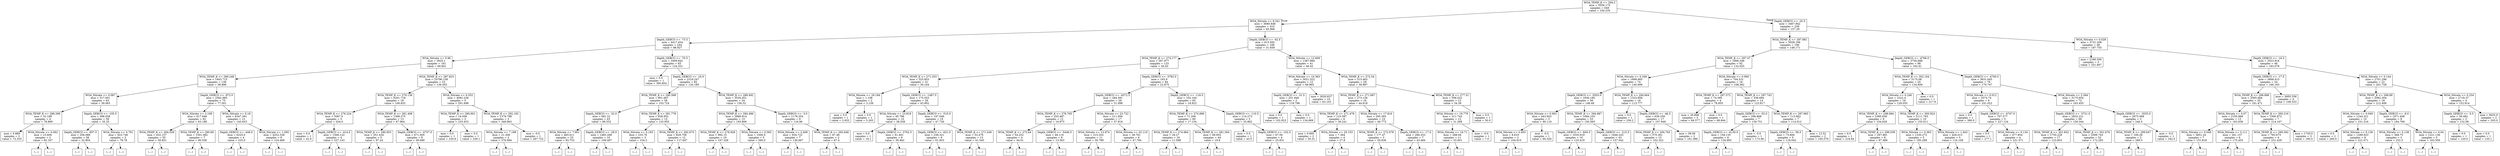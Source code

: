 digraph Tree {
node [shape=box] ;
0 [label="WOA_TEMP_K <= 294.2\nmse = 5556.175\nsamples = 649\nvalue = 100.235"] ;
1 [label="WOA_Nitrate <= 8.341\nmse = 3680.848\nsamples = 410\nvalue = 65.966"] ;
0 -> 1 [labeldistance=2.5, labelangle=45, headlabel="True"] ;
2 [label="Depth_GEBCO <= -73.5\nmse = 4417.454\nsamples = 244\nvalue = 88.927"] ;
1 -> 2 ;
3 [label="WOA_Nitrate <= 5.96\nmse = 3925.1\nsamples = 161\nvalue = 69.941"] ;
2 -> 3 ;
4 [label="WOA_TEMP_K <= 289.248\nmse = 1943.715\nsamples = 138\nvalue = 58.896"] ;
3 -> 4 ;
5 [label="WOA_Nitrate <= 0.087\nmse = 517.951\nsamples = 63\nvalue = 39.063"] ;
4 -> 5 ;
6 [label="WOA_TEMP_K <= 288.299\nmse = 32.188\nsamples = 4\nvalue = 78.889"] ;
5 -> 6 ;
7 [label="mse = 0.889\nsamples = 2\nvalue = 72.333"] ;
6 -> 7 ;
8 [label="WOA_Nitrate <= 0.062\nmse = 15.606\nsamples = 2\nvalue = 82.167"] ;
6 -> 8 ;
9 [label="(...)"] ;
8 -> 9 ;
10 [label="(...)"] ;
8 -> 10 ;
11 [label="Depth_GEBCO <= -105.5\nmse = 398.058\nsamples = 59\nvalue = 35.25"] ;
5 -> 11 ;
12 [label="Depth_GEBCO <= -857.5\nmse = 256.089\nsamples = 56\nvalue = 32.804"] ;
11 -> 12 ;
13 [label="(...)"] ;
12 -> 13 ;
70 [label="(...)"] ;
12 -> 70 ;
99 [label="WOA_Nitrate <= 0.791\nmse = 923.746\nsamples = 3\nvalue = 78.78"] ;
11 -> 99 ;
100 [label="(...)"] ;
99 -> 100 ;
101 [label="(...)"] ;
99 -> 101 ;
104 [label="Depth_GEBCO <= -972.0\nmse = 2562.985\nsamples = 75\nvalue = 77.301"] ;
4 -> 104 ;
105 [label="WOA_Nitrate <= 3.108\nmse = 617.946\nsamples = 62\nvalue = 63.188"] ;
104 -> 105 ;
106 [label="WOA_TEMP_K <= 294.028\nmse = 432.157\nsamples = 55\nvalue = 59.851"] ;
105 -> 106 ;
107 [label="(...)"] ;
106 -> 107 ;
200 [label="(...)"] ;
106 -> 200 ;
201 [label="WOA_TEMP_K <= 290.69\nmse = 1301.082\nsamples = 7\nvalue = 90.556"] ;
105 -> 201 ;
202 [label="(...)"] ;
201 -> 202 ;
203 [label="(...)"] ;
201 -> 203 ;
214 [label="WOA_Nitrate <= 0.18\nmse = 6347.391\nsamples = 13\nvalue = 145.633"] ;
104 -> 214 ;
215 [label="Depth_GEBCO <= -448.0\nmse = 6225.0\nsamples = 4\nvalue = 225.0"] ;
214 -> 215 ;
216 [label="(...)"] ;
215 -> 216 ;
217 [label="(...)"] ;
215 -> 217 ;
220 [label="WOA_Nitrate <= 1.095\nmse = 4252.338\nsamples = 9\nvalue = 124.469"] ;
214 -> 220 ;
221 [label="(...)"] ;
220 -> 221 ;
230 [label="(...)"] ;
220 -> 230 ;
233 [label="WOA_TEMP_K <= 287.823\nmse = 10796.158\nsamples = 23\nvalue = 139.455"] ;
3 -> 233 ;
234 [label="WOA_TEMP_K <= 279.138\nmse = 6201.718\nsamples = 18\nvalue = 106.832"] ;
233 -> 234 ;
235 [label="WOA_TEMP_K <= 276.224\nmse = 5067.0\nsamples = 5\nvalue = 204.0"] ;
234 -> 235 ;
236 [label="mse = 0.0\nsamples = 1\nvalue = 42.0"] ;
235 -> 236 ;
237 [label="Depth_GEBCO <= -414.5\nmse = 1506.122\nsamples = 4\nvalue = 227.143"] ;
235 -> 237 ;
238 [label="(...)"] ;
237 -> 238 ;
241 [label="(...)"] ;
237 -> 241 ;
242 [label="WOA_TEMP_K <= 281.408\nmse = 1368.275\nsamples = 13\nvalue = 67.964"] ;
234 -> 242 ;
243 [label="WOA_TEMP_K <= 280.953\nmse = 351.434\nsamples = 5\nvalue = 97.24"] ;
242 -> 243 ;
244 [label="(...)"] ;
243 -> 244 ;
247 [label="(...)"] ;
243 -> 247 ;
252 [label="Depth_GEBCO <= -4757.0\nmse = 671.005\nsamples = 8\nvalue = 38.689"] ;
242 -> 252 ;
253 [label="(...)"] ;
252 -> 253 ;
254 [label="(...)"] ;
252 -> 254 ;
263 [label="WOA_Nitrate <= 6.552\nmse = 4092.236\nsamples = 5\nvalue = 291.698"] ;
233 -> 263 ;
264 [label="WOA_TEMP_K <= 290.901\nmse = 16.056\nsamples = 2\nvalue = 233.433"] ;
263 -> 264 ;
265 [label="mse = 0.0\nsamples = 1\nvalue = 230.6"] ;
264 -> 265 ;
266 [label="mse = 0.0\nsamples = 1\nvalue = 239.1"] ;
264 -> 266 ;
267 [label="WOA_TEMP_K <= 292.192\nmse = 1378.798\nsamples = 3\nvalue = 349.963"] ;
263 -> 267 ;
268 [label="WOA_Nitrate <= 7.188\nmse = 21.306\nsamples = 2\nvalue = 376.084"] ;
267 -> 268 ;
269 [label="(...)"] ;
268 -> 269 ;
270 [label="(...)"] ;
268 -> 270 ;
271 [label="mse = -0.0\nsamples = 1\nvalue = 297.722"] ;
267 -> 271 ;
272 [label="Depth_GEBCO <= -70.5\nmse = 3409.942\nsamples = 83\nvalue = 124.331"] ;
2 -> 272 ;
273 [label="mse = 0.0\nsamples = 1\nvalue = 395.854"] ;
272 -> 273 ;
274 [label="Depth_GEBCO <= -16.0\nmse = 2319.247\nsamples = 82\nvalue = 120.185"] ;
272 -> 274 ;
275 [label="WOA_TEMP_K <= 290.568\nmse = 901.667\nsamples = 58\nvalue = 103.724"] ;
274 -> 275 ;
276 [label="Depth_GEBCO <= -32.0\nmse = 681.22\nsamples = 43\nvalue = 96.532"] ;
275 -> 276 ;
277 [label="WOA_Nitrate <= 7.661\nmse = 465.611\nsamples = 33\nvalue = 93.753"] ;
276 -> 277 ;
278 [label="(...)"] ;
277 -> 278 ;
331 [label="(...)"] ;
277 -> 331 ;
332 [label="Depth_GEBCO <= -29.0\nmse = 1483.268\nsamples = 10\nvalue = 109.497"] ;
276 -> 332 ;
333 [label="(...)"] ;
332 -> 333 ;
338 [label="(...)"] ;
332 -> 338 ;
351 [label="WOA_TEMP_K <= 291.778\nmse = 928.952\nsamples = 15\nvalue = 125.955"] ;
275 -> 351 ;
352 [label="WOA_Nitrate <= 0.193\nmse = 233.76\nsamples = 3\nvalue = 154.2"] ;
351 -> 352 ;
353 [label="(...)"] ;
352 -> 353 ;
354 [label="(...)"] ;
352 -> 354 ;
357 [label="WOA_TEMP_K <= 292.675\nmse = 829.758\nsamples = 12\nvalue = 117.647"] ;
351 -> 357 ;
358 [label="(...)"] ;
357 -> 358 ;
361 [label="(...)"] ;
357 -> 361 ;
366 [label="WOA_TEMP_K <= 289.492\nmse = 3530.451\nsamples = 24\nvalue = 156.32"] ;
274 -> 366 ;
367 [label="WOA_TEMP_K <= 284.496\nmse = 2889.914\nsamples = 15\nvalue = 193.806"] ;
366 -> 367 ;
368 [label="WOA_TEMP_K <= 278.928\nmse = 992.15\nsamples = 10\nvalue = 167.328"] ;
367 -> 368 ;
369 [label="(...)"] ;
368 -> 369 ;
380 [label="(...)"] ;
368 -> 380 ;
385 [label="WOA_Nitrate <= 0.583\nmse = 1500.0\nsamples = 5\nvalue = 260.0"] ;
367 -> 385 ;
386 [label="(...)"] ;
385 -> 386 ;
389 [label="(...)"] ;
385 -> 389 ;
390 [label="Depth_GEBCO <= -3.0\nmse = 1178.354\nsamples = 9\nvalue = 116.96"] ;
366 -> 390 ;
391 [label="WOA_Nitrate <= 2.408\nmse = 934.722\nsamples = 7\nvalue = 136.667"] ;
390 -> 391 ;
392 [label="(...)"] ;
391 -> 392 ;
399 [label="(...)"] ;
391 -> 399 ;
404 [label="WOA_TEMP_K <= 292.648\nmse = 87.48\nsamples = 2\nvalue = 87.4"] ;
390 -> 404 ;
405 [label="(...)"] ;
404 -> 405 ;
406 [label="(...)"] ;
404 -> 406 ;
407 [label="Depth_GEBCO <= -62.0\nmse = 615.592\nsamples = 166\nvalue = 31.659"] ;
1 -> 407 ;
408 [label="WOA_TEMP_K <= 274.177\nmse = 267.977\nsamples = 125\nvalue = 26.43"] ;
407 -> 408 ;
409 [label="WOA_TEMP_K <= 271.333\nmse = 325.853\nsamples = 31\nvalue = 39.164"] ;
408 -> 409 ;
410 [label="WOA_Nitrate <= 29.184\nmse = 1.108\nsamples = 2\nvalue = 3.158"] ;
409 -> 410 ;
411 [label="mse = 0.0\nsamples = 1\nvalue = 2.632"] ;
410 -> 411 ;
412 [label="mse = 0.0\nsamples = 1\nvalue = 5.263"] ;
410 -> 412 ;
413 [label="Depth_GEBCO <= -1487.5\nmse = 175.553\nsamples = 29\nvalue = 43.902"] ;
409 -> 413 ;
414 [label="WOA_Nitrate <= 23.818\nmse = 85.786\nsamples = 10\nvalue = 38.038"] ;
413 -> 414 ;
415 [label="mse = 0.0\nsamples = 1\nvalue = 18.1"] ;
414 -> 415 ;
416 [label="Depth_GEBCO <= -2762.5\nmse = 61.491\nsamples = 9\nvalue = 39.462"] ;
414 -> 416 ;
417 [label="(...)"] ;
416 -> 417 ;
428 [label="(...)"] ;
416 -> 428 ;
433 [label="Depth_GEBCO <= -510.0\nmse = 197.049\nsamples = 19\nvalue = 47.726"] ;
413 -> 433 ;
434 [label="Depth_GEBCO <= -631.0\nmse = 238.321\nsamples = 6\nvalue = 61.853"] ;
433 -> 434 ;
435 [label="(...)"] ;
434 -> 435 ;
442 [label="(...)"] ;
434 -> 442 ;
445 [label="WOA_TEMP_K <= 271.436\nmse = 53.479\nsamples = 13\nvalue = 41.545"] ;
433 -> 445 ;
446 [label="(...)"] ;
445 -> 446 ;
447 [label="(...)"] ;
445 -> 447 ;
464 [label="Depth_GEBCO <= -3782.0\nmse = 193.9\nsamples = 94\nvalue = 22.875"] ;
408 -> 464 ;
465 [label="Depth_GEBCO <= -4572.5\nmse = 284.591\nsamples = 29\nvalue = 31.098"] ;
464 -> 465 ;
466 [label="WOA_TEMP_K <= 276.765\nmse = 203.487\nsamples = 12\nvalue = 19.973"] ;
465 -> 466 ;
467 [label="WOA_TEMP_K <= 275.64\nmse = 54.252\nsamples = 4\nvalue = 44.01"] ;
466 -> 467 ;
468 [label="(...)"] ;
467 -> 468 ;
473 [label="(...)"] ;
467 -> 473 ;
474 [label="Depth_GEBCO <= -5446.5\nmse = 48.119\nsamples = 8\nvalue = 13.563"] ;
466 -> 474 ;
475 [label="(...)"] ;
474 -> 475 ;
476 [label="(...)"] ;
474 -> 476 ;
489 [label="WOA_Nitrate <= 23.722\nmse = 211.956\nsamples = 17\nvalue = 37.916"] ;
465 -> 489 ;
490 [label="WOA_Nitrate <= 13.974\nmse = 215.202\nsamples = 11\nvalue = 30.789"] ;
489 -> 490 ;
491 [label="(...)"] ;
490 -> 491 ;
496 [label="(...)"] ;
490 -> 496 ;
511 [label="WOA_Nitrate <= 25.119\nmse = 39.761\nsamples = 6\nvalue = 47.784"] ;
489 -> 511 ;
512 [label="(...)"] ;
511 -> 512 ;
517 [label="(...)"] ;
511 -> 517 ;
522 [label="Depth_GEBCO <= -118.5\nmse = 102.164\nsamples = 65\nvalue = 18.922"] ;
464 -> 522 ;
523 [label="WOA_TEMP_K <= 274.999\nmse = 71.206\nsamples = 60\nvalue = 17.154"] ;
522 -> 523 ;
524 [label="WOA_TEMP_K <= 274.964\nmse = 28.27\nsamples = 16\nvalue = 11.598"] ;
523 -> 524 ;
525 [label="(...)"] ;
524 -> 525 ;
552 [label="(...)"] ;
524 -> 552 ;
553 [label="WOA_TEMP_K <= 281.564\nmse = 69.952\nsamples = 44\nvalue = 19.8"] ;
523 -> 553 ;
554 [label="(...)"] ;
553 -> 554 ;
575 [label="(...)"] ;
553 -> 575 ;
602 [label="Depth_GEBCO <= -110.5\nmse = 114.273\nsamples = 5\nvalue = 33.862"] ;
522 -> 602 ;
603 [label="mse = 0.0\nsamples = 1\nvalue = 43.5"] ;
602 -> 603 ;
604 [label="Depth_GEBCO <= -102.5\nmse = 67.59\nsamples = 4\nvalue = 25.831"] ;
602 -> 604 ;
605 [label="(...)"] ;
604 -> 605 ;
608 [label="(...)"] ;
604 -> 608 ;
611 [label="WOA_Nitrate <= 12.609\nmse = 1387.984\nsamples = 41\nvalue = 49.42"] ;
407 -> 611 ;
612 [label="WOA_Nitrate <= 10.363\nmse = 3021.322\nsamples = 12\nvalue = 68.965"] ;
611 -> 612 ;
613 [label="Depth_GEBCO <= -31.5\nmse = 251.948\nsamples = 2\nvalue = 118.796"] ;
612 -> 613 ;
614 [label="mse = 0.0\nsamples = 1\nvalue = 102.923"] ;
613 -> 614 ;
615 [label="mse = 0.0\nsamples = 1\nvalue = 134.669"] ;
613 -> 615 ;
616 [label="mse = 3020.637\nsamples = 10\nvalue = 63.103"] ;
612 -> 616 ;
617 [label="WOA_TEMP_K <= 272.54\nmse = 315.463\nsamples = 29\nvalue = 39.897"] ;
611 -> 617 ;
618 [label="WOA_TEMP_K <= 271.687\nmse = 273.126\nsamples = 16\nvalue = 44.618"] ;
617 -> 618 ;
619 [label="WOA_TEMP_K <= 271.478\nmse = 123.587\nsamples = 6\nvalue = 36.241"] ;
618 -> 619 ;
620 [label="mse = 0.605\nsamples = 2\nvalue = 50.31"] ;
619 -> 620 ;
621 [label="WOA_Nitrate <= 20.153\nmse = 7.364\nsamples = 4\nvalue = 27.8"] ;
619 -> 621 ;
622 [label="(...)"] ;
621 -> 622 ;
623 [label="(...)"] ;
621 -> 623 ;
624 [label="WOA_Nitrate <= 17.816\nmse = 295.393\nsamples = 10\nvalue = 49.773"] ;
618 -> 624 ;
625 [label="WOA_TEMP_K <= 272.078\nmse = 177.47\nsamples = 3\nvalue = 59.836"] ;
624 -> 625 ;
626 [label="(...)"] ;
625 -> 626 ;
627 [label="(...)"] ;
625 -> 627 ;
628 [label="Depth_GEBCO <= -17.0\nmse = 266.253\nsamples = 7\nvalue = 43.484"] ;
624 -> 628 ;
629 [label="(...)"] ;
628 -> 629 ;
632 [label="(...)"] ;
628 -> 632 ;
633 [label="WOA_TEMP_K <= 277.51\nmse = 308.522\nsamples = 13\nvalue = 34.39"] ;
617 -> 633 ;
634 [label="WOA_Nitrate <= 19.779\nmse = 311.743\nsamples = 12\nvalue = 31.268"] ;
633 -> 634 ;
635 [label="WOA_Nitrate <= 16.71\nmse = 288.94\nsamples = 11\nvalue = 33.001"] ;
634 -> 635 ;
636 [label="(...)"] ;
635 -> 636 ;
637 [label="(...)"] ;
635 -> 637 ;
638 [label="mse = -0.0\nsamples = 1\nvalue = 7.0"] ;
634 -> 638 ;
639 [label="mse = 0.0\nsamples = 1\nvalue = 50.0"] ;
633 -> 639 ;
640 [label="Depth_GEBCO <= -25.5\nmse = 3467.942\nsamples = 239\nvalue = 157.29"] ;
0 -> 640 [labeldistance=2.5, labelangle=-45, headlabel="False"] ;
641 [label="WOA_TEMP_K <= 297.981\nmse = 3028.199\nsamples = 190\nvalue = 148.171"] ;
640 -> 641 ;
642 [label="WOA_TEMP_K <= 297.47\nmse = 1806.348\nsamples = 92\nvalue = 132.925"] ;
641 -> 642 ;
643 [label="WOA_Nitrate <= 0.349\nmse = 1899.905\nsamples = 74\nvalue = 140.006"] ;
642 -> 643 ;
644 [label="Depth_GEBCO <= -5053.0\nmse = 1830.185\nsamples = 56\nvalue = 146.49"] ;
643 -> 644 ;
645 [label="WOA_Nitrate <= 0.063\nmse = 443.603\nsamples = 3\nvalue = 90.119"] ;
644 -> 645 ;
646 [label="WOA_Nitrate <= 0.003\nmse = 8.619\nsamples = 2\nvalue = 104.915"] ;
645 -> 646 ;
647 [label="(...)"] ;
646 -> 647 ;
648 [label="(...)"] ;
646 -> 648 ;
649 [label="mse = -0.0\nsamples = 1\nvalue = 60.526"] ;
645 -> 649 ;
650 [label="WOA_TEMP_K <= 294.987\nmse = 1684.103\nsamples = 53\nvalue = 150.565"] ;
644 -> 650 ;
651 [label="Depth_GEBCO <= -845.5\nmse = 1035.919\nsamples = 10\nvalue = 125.419"] ;
650 -> 651 ;
652 [label="(...)"] ;
651 -> 652 ;
661 [label="(...)"] ;
651 -> 661 ;
666 [label="Depth_GEBCO <= -215.5\nmse = 1646.243\nsamples = 43\nvalue = 157.042"] ;
650 -> 666 ;
667 [label="(...)"] ;
666 -> 667 ;
704 [label="(...)"] ;
666 -> 704 ;
735 [label="WOA_TEMP_K <= 294.664\nmse = 1323.958\nsamples = 18\nvalue = 113.777"] ;
643 -> 735 ;
736 [label="mse = 0.0\nsamples = 1\nvalue = 236.2"] ;
735 -> 736 ;
737 [label="Depth_GEBCO <= -46.5\nmse = 639.339\nsamples = 17\nvalue = 107.948"] ;
735 -> 737 ;
738 [label="WOA_TEMP_K <= 294.763\nmse = 370.361\nsamples = 15\nvalue = 102.322"] ;
737 -> 738 ;
739 [label="(...)"] ;
738 -> 739 ;
740 [label="(...)"] ;
738 -> 740 ;
765 [label="mse = 38.09\nsamples = 2\nvalue = 161.389"] ;
737 -> 765 ;
766 [label="WOA_Nitrate <= 0.069\nmse = 704.531\nsamples = 18\nvalue = 108.362"] ;
642 -> 766 ;
767 [label="WOA_TEMP_K <= 297.572\nmse = 74.395\nsamples = 4\nvalue = 78.855"] ;
766 -> 767 ;
768 [label="mse = 26.896\nsamples = 3\nvalue = 84.577"] ;
767 -> 768 ;
769 [label="mse = 0.0\nsamples = 1\nvalue = 68.844"] ;
767 -> 769 ;
770 [label="WOA_TEMP_K <= 297.743\nmse = 339.694\nsamples = 14\nvalue = 123.817"] ;
766 -> 770 ;
771 [label="Depth_GEBCO <= -52.0\nmse = 296.868\nsamples = 7\nvalue = 139.751"] ;
770 -> 771 ;
772 [label="Depth_GEBCO <= -4130.0\nmse = 158.135\nsamples = 6\nvalue = 134.993"] ;
771 -> 772 ;
773 [label="(...)"] ;
772 -> 773 ;
774 [label="(...)"] ;
772 -> 774 ;
781 [label="mse = -0.0\nsamples = 1\nvalue = 173.06"] ;
771 -> 781 ;
782 [label="WOA_TEMP_K <= 297.965\nmse = 113.662\nsamples = 7\nvalue = 114.012"] ;
770 -> 782 ;
783 [label="Depth_GEBCO <= -58.0\nmse = 73.606\nsamples = 5\nvalue = 118.042"] ;
782 -> 783 ;
784 [label="(...)"] ;
783 -> 784 ;
789 [label="(...)"] ;
783 -> 789 ;
792 [label="mse = 12.52\nsamples = 2\nvalue = 100.576"] ;
782 -> 792 ;
793 [label="Depth_GEBCO <= -4766.0\nmse = 3756.688\nsamples = 98\nvalue = 162.61"] ;
641 -> 793 ;
794 [label="WOA_TEMP_K <= 302.164\nmse = 3175.08\nsamples = 20\nvalue = 134.609"] ;
793 -> 794 ;
795 [label="WOA_Nitrate <= 0.246\nmse = 2222.4\nsamples = 19\nvalue = 129.055"] ;
794 -> 795 ;
796 [label="WOA_TEMP_K <= 298.684\nmse = 1095.659\nsamples = 9\nvalue = 104.626"] ;
795 -> 796 ;
797 [label="mse = 0.0\nsamples = 1\nvalue = 218.84"] ;
796 -> 797 ;
798 [label="WOA_TEMP_K <= 299.039\nmse = 297.881\nsamples = 8\nvalue = 97.488"] ;
796 -> 798 ;
799 [label="(...)"] ;
798 -> 799 ;
800 [label="(...)"] ;
798 -> 800 ;
811 [label="WOA_TEMP_K <= 300.924\nmse = 2111.793\nsamples = 10\nvalue = 155.011"] ;
795 -> 811 ;
812 [label="WOA_Nitrate <= 0.363\nmse = 1330.272\nsamples = 5\nvalue = 185.269"] ;
811 -> 812 ;
813 [label="(...)"] ;
812 -> 813 ;
816 [label="(...)"] ;
812 -> 816 ;
821 [label="WOA_Nitrate <= 1.943\nmse = 426.013\nsamples = 5\nvalue = 116.108"] ;
811 -> 821 ;
822 [label="(...)"] ;
821 -> 822 ;
827 [label="(...)"] ;
821 -> 827 ;
830 [label="mse = 0.0\nsamples = 1\nvalue = 317.9"] ;
794 -> 830 ;
831 [label="Depth_GEBCO <= -4700.5\nmse = 3631.645\nsamples = 78\nvalue = 170.747"] ;
793 -> 831 ;
832 [label="WOA_Nitrate <= 0.012\nmse = 2574.74\nsamples = 6\nvalue = 241.022"] ;
831 -> 832 ;
833 [label="mse = 0.0\nsamples = 1\nvalue = 380.0"] ;
832 -> 833 ;
834 [label="Depth_GEBCO <= -4747.0\nmse = 707.577\nsamples = 5\nvalue = 227.124"] ;
832 -> 834 ;
835 [label="mse = 0.0\nsamples = 1\nvalue = 277.1"] ;
834 -> 835 ;
836 [label="WOA_Nitrate <= 0.134\nmse = 477.854\nsamples = 4\nvalue = 221.571"] ;
834 -> 836 ;
837 [label="(...)"] ;
836 -> 837 ;
838 [label="(...)"] ;
836 -> 838 ;
843 [label="WOA_Nitrate <= 2.584\nmse = 3175.654\nsamples = 72\nvalue = 163.455"] ;
831 -> 843 ;
844 [label="Depth_GEBCO <= -3721.0\nmse = 2832.221\nsamples = 69\nvalue = 159.344"] ;
843 -> 844 ;
845 [label="WOA_TEMP_K <= 301.852\nmse = 1750.228\nsamples = 17\nvalue = 123.853"] ;
844 -> 845 ;
846 [label="(...)"] ;
845 -> 846 ;
871 [label="(...)"] ;
845 -> 871 ;
878 [label="WOA_TEMP_K <= 301.676\nmse = 2599.743\nsamples = 52\nvalue = 172.293"] ;
844 -> 878 ;
879 [label="(...)"] ;
878 -> 879 ;
946 [label="(...)"] ;
878 -> 946 ;
959 [label="Depth_GEBCO <= -3535.0\nmse = 2875.068\nsamples = 3\nvalue = 246.5"] ;
843 -> 959 ;
960 [label="WOA_TEMP_K <= 299.647\nmse = 169.28\nsamples = 2\nvalue = 289.5"] ;
959 -> 960 ;
961 [label="(...)"] ;
960 -> 961 ;
962 [label="(...)"] ;
960 -> 962 ;
963 [label="mse = -0.0\nsamples = 1\nvalue = 182.0"] ;
959 -> 963 ;
964 [label="WOA_Nitrate <= 0.029\nmse = 3731.208\nsamples = 49\nvalue = 187.755"] ;
640 -> 964 ;
965 [label="mse = 2180.556\nsamples = 3\nvalue = 251.667"] ;
964 -> 965 ;
966 [label="Depth_GEBCO <= -16.5\nmse = 3523.916\nsamples = 46\nvalue = 183.078"] ;
964 -> 966 ;
967 [label="Depth_GEBCO <= -17.5\nmse = 3668.415\nsamples = 24\nvalue = 166.163"] ;
966 -> 967 ;
968 [label="WOA_TEMP_K <= 298.886\nmse = 2565.484\nsamples = 20\nvalue = 181.471"] ;
967 -> 968 ;
969 [label="WOA_Nitrate <= 0.07\nmse = 2195.868\nsamples = 13\nvalue = 163.636"] ;
968 -> 969 ;
970 [label="WOA_Nitrate <= 0.049\nmse = 3851.24\nsamples = 7\nvalue = 151.818"] ;
969 -> 970 ;
971 [label="(...)"] ;
970 -> 971 ;
972 [label="(...)"] ;
970 -> 972 ;
973 [label="WOA_Nitrate <= 0.111\nmse = 261.157\nsamples = 6\nvalue = 175.455"] ;
969 -> 973 ;
974 [label="(...)"] ;
973 -> 974 ;
975 [label="(...)"] ;
973 -> 975 ;
978 [label="WOA_TEMP_K <= 300.216\nmse = 1590.972\nsamples = 7\nvalue = 214.167"] ;
968 -> 978 ;
979 [label="WOA_TEMP_K <= 299.392\nmse = 783.673\nsamples = 4\nvalue = 231.429"] ;
978 -> 979 ;
980 [label="(...)"] ;
979 -> 980 ;
981 [label="(...)"] ;
979 -> 981 ;
982 [label="mse = 1720.0\nsamples = 3\nvalue = 190.0"] ;
978 -> 982 ;
983 [label="mse = 3605.556\nsamples = 4\nvalue = 108.333"] ;
967 -> 983 ;
984 [label="WOA_Nitrate <= 0.144\nmse = 2701.296\nsamples = 22\nvalue = 201.728"] ;
966 -> 984 ;
985 [label="WOA_TEMP_K <= 298.89\nmse = 2062.304\nsamples = 18\nvalue = 212.406"] ;
984 -> 985 ;
986 [label="WOA_Nitrate <= 0.049\nmse = 1244.321\nsamples = 10\nvalue = 231.316"] ;
985 -> 986 ;
987 [label="mse = 0.0\nsamples = 2\nvalue = 260.0"] ;
986 -> 987 ;
988 [label="WOA_Nitrate <= 0.136\nmse = 1289.923\nsamples = 8\nvalue = 221.071"] ;
986 -> 988 ;
989 [label="(...)"] ;
988 -> 989 ;
996 [label="(...)"] ;
988 -> 996 ;
997 [label="Depth_GEBCO <= -8.0\nmse = 1971.408\nsamples = 8\nvalue = 184.769"] ;
985 -> 997 ;
998 [label="WOA_Nitrate <= 0.138\nmse = 368.75\nsamples = 3\nvalue = 232.5"] ;
997 -> 998 ;
999 [label="(...)"] ;
998 -> 999 ;
1000 [label="(...)"] ;
998 -> 1000 ;
1001 [label="WOA_Nitrate <= 0.04\nmse = 1221.136\nsamples = 5\nvalue = 163.556"] ;
997 -> 1001 ;
1002 [label="(...)"] ;
1001 -> 1002 ;
1003 [label="(...)"] ;
1001 -> 1003 ;
1006 [label="WOA_Nitrate <= 0.254\nmse = 2718.37\nsamples = 4\nvalue = 152.914"] ;
984 -> 1006 ;
1007 [label="Depth_GEBCO <= -5.5\nmse = 36.482\nsamples = 2\nvalue = 132.08"] ;
1006 -> 1007 ;
1008 [label="mse = 0.0\nsamples = 1\nvalue = 120.0"] ;
1007 -> 1008 ;
1009 [label="mse = 0.0\nsamples = 1\nvalue = 135.1"] ;
1007 -> 1009 ;
1010 [label="mse = 5625.0\nsamples = 2\nvalue = 205.0"] ;
1006 -> 1010 ;
}